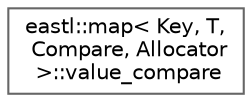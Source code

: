digraph "类继承关系图"
{
 // LATEX_PDF_SIZE
  bgcolor="transparent";
  edge [fontname=Helvetica,fontsize=10,labelfontname=Helvetica,labelfontsize=10];
  node [fontname=Helvetica,fontsize=10,shape=box,height=0.2,width=0.4];
  rankdir="LR";
  Node0 [id="Node000000",label="eastl::map\< Key, T,\l Compare, Allocator\l \>::value_compare",height=0.2,width=0.4,color="grey40", fillcolor="white", style="filled",URL="$classeastl_1_1map_1_1value__compare.html",tooltip=" "];
}
